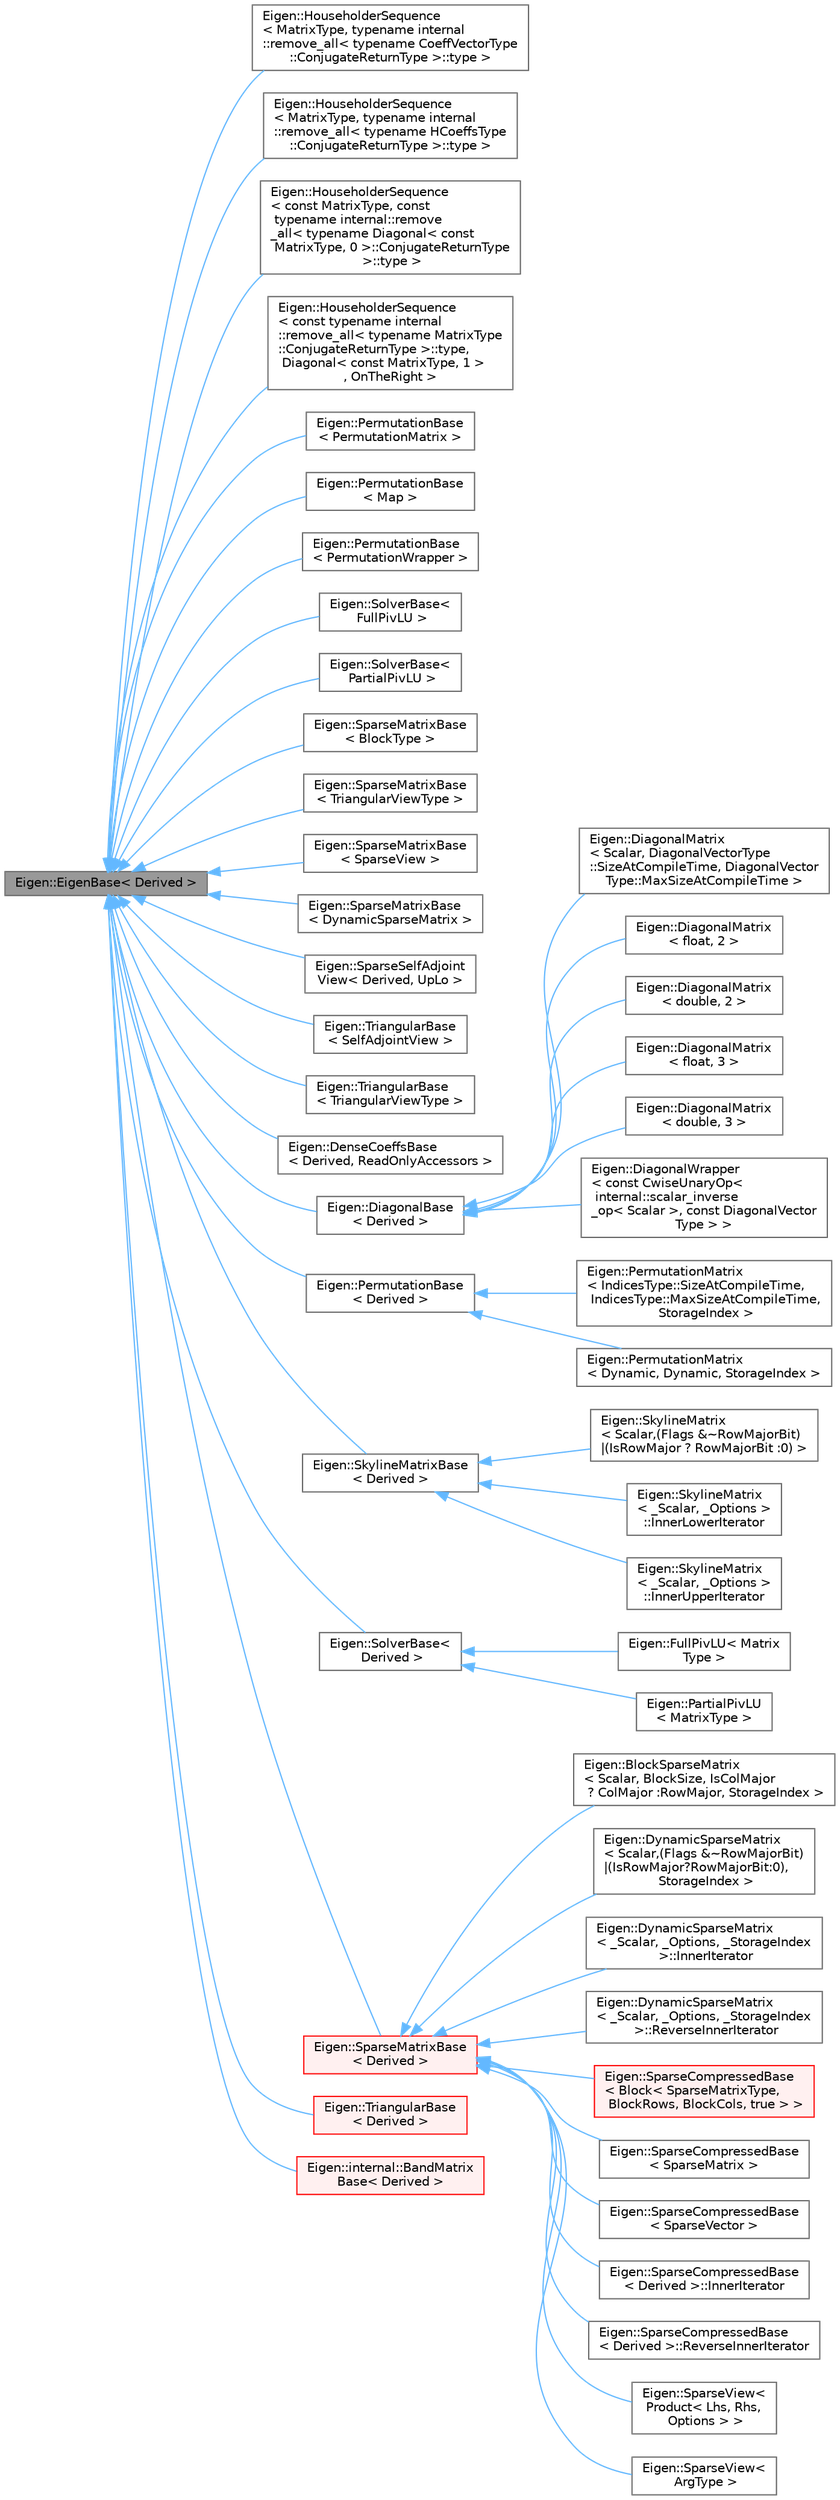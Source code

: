 digraph "Eigen::EigenBase&lt; Derived &gt;"
{
 // LATEX_PDF_SIZE
  bgcolor="transparent";
  edge [fontname=Helvetica,fontsize=10,labelfontname=Helvetica,labelfontsize=10];
  node [fontname=Helvetica,fontsize=10,shape=box,height=0.2,width=0.4];
  rankdir="LR";
  Node1 [id="Node000001",label="Eigen::EigenBase\< Derived \>",height=0.2,width=0.4,color="gray40", fillcolor="grey60", style="filled", fontcolor="black",tooltip=" "];
  Node1 -> Node2 [id="edge1_Node000001_Node000002",dir="back",color="steelblue1",style="solid",tooltip=" "];
  Node2 [id="Node000002",label="Eigen::HouseholderSequence\l\< MatrixType, typename internal\l::remove_all\< typename CoeffVectorType\l::ConjugateReturnType \>::type \>",height=0.2,width=0.4,color="gray40", fillcolor="white", style="filled",URL="$class_eigen_1_1_householder_sequence.html",tooltip=" "];
  Node1 -> Node3 [id="edge2_Node000001_Node000003",dir="back",color="steelblue1",style="solid",tooltip=" "];
  Node3 [id="Node000003",label="Eigen::HouseholderSequence\l\< MatrixType, typename internal\l::remove_all\< typename HCoeffsType\l::ConjugateReturnType \>::type \>",height=0.2,width=0.4,color="gray40", fillcolor="white", style="filled",URL="$class_eigen_1_1_householder_sequence.html",tooltip=" "];
  Node1 -> Node4 [id="edge3_Node000001_Node000004",dir="back",color="steelblue1",style="solid",tooltip=" "];
  Node4 [id="Node000004",label="Eigen::HouseholderSequence\l\< const MatrixType, const\l typename internal::remove\l_all\< typename Diagonal\< const\l MatrixType, 0 \>::ConjugateReturnType\l \>::type \>",height=0.2,width=0.4,color="gray40", fillcolor="white", style="filled",URL="$class_eigen_1_1_householder_sequence.html",tooltip=" "];
  Node1 -> Node5 [id="edge4_Node000001_Node000005",dir="back",color="steelblue1",style="solid",tooltip=" "];
  Node5 [id="Node000005",label="Eigen::HouseholderSequence\l\< const typename internal\l::remove_all\< typename MatrixType\l::ConjugateReturnType \>::type,\l Diagonal\< const MatrixType, 1 \>\l, OnTheRight \>",height=0.2,width=0.4,color="gray40", fillcolor="white", style="filled",URL="$class_eigen_1_1_householder_sequence.html",tooltip=" "];
  Node1 -> Node6 [id="edge5_Node000001_Node000006",dir="back",color="steelblue1",style="solid",tooltip=" "];
  Node6 [id="Node000006",label="Eigen::PermutationBase\l\< PermutationMatrix \>",height=0.2,width=0.4,color="gray40", fillcolor="white", style="filled",URL="$class_eigen_1_1_permutation_base.html",tooltip=" "];
  Node1 -> Node7 [id="edge6_Node000001_Node000007",dir="back",color="steelblue1",style="solid",tooltip=" "];
  Node7 [id="Node000007",label="Eigen::PermutationBase\l\< Map \>",height=0.2,width=0.4,color="gray40", fillcolor="white", style="filled",URL="$class_eigen_1_1_permutation_base.html",tooltip=" "];
  Node1 -> Node8 [id="edge7_Node000001_Node000008",dir="back",color="steelblue1",style="solid",tooltip=" "];
  Node8 [id="Node000008",label="Eigen::PermutationBase\l\< PermutationWrapper \>",height=0.2,width=0.4,color="gray40", fillcolor="white", style="filled",URL="$class_eigen_1_1_permutation_base.html",tooltip=" "];
  Node1 -> Node9 [id="edge8_Node000001_Node000009",dir="back",color="steelblue1",style="solid",tooltip=" "];
  Node9 [id="Node000009",label="Eigen::SolverBase\<\l FullPivLU \>",height=0.2,width=0.4,color="gray40", fillcolor="white", style="filled",URL="$class_eigen_1_1_solver_base.html",tooltip=" "];
  Node1 -> Node10 [id="edge9_Node000001_Node000010",dir="back",color="steelblue1",style="solid",tooltip=" "];
  Node10 [id="Node000010",label="Eigen::SolverBase\<\l PartialPivLU \>",height=0.2,width=0.4,color="gray40", fillcolor="white", style="filled",URL="$class_eigen_1_1_solver_base.html",tooltip=" "];
  Node1 -> Node11 [id="edge10_Node000001_Node000011",dir="back",color="steelblue1",style="solid",tooltip=" "];
  Node11 [id="Node000011",label="Eigen::SparseMatrixBase\l\< BlockType \>",height=0.2,width=0.4,color="gray40", fillcolor="white", style="filled",URL="$class_eigen_1_1_sparse_matrix_base.html",tooltip=" "];
  Node1 -> Node12 [id="edge11_Node000001_Node000012",dir="back",color="steelblue1",style="solid",tooltip=" "];
  Node12 [id="Node000012",label="Eigen::SparseMatrixBase\l\< TriangularViewType \>",height=0.2,width=0.4,color="gray40", fillcolor="white", style="filled",URL="$class_eigen_1_1_sparse_matrix_base.html",tooltip=" "];
  Node1 -> Node13 [id="edge12_Node000001_Node000013",dir="back",color="steelblue1",style="solid",tooltip=" "];
  Node13 [id="Node000013",label="Eigen::SparseMatrixBase\l\< SparseView \>",height=0.2,width=0.4,color="gray40", fillcolor="white", style="filled",URL="$class_eigen_1_1_sparse_matrix_base.html",tooltip=" "];
  Node1 -> Node14 [id="edge13_Node000001_Node000014",dir="back",color="steelblue1",style="solid",tooltip=" "];
  Node14 [id="Node000014",label="Eigen::SparseMatrixBase\l\< DynamicSparseMatrix \>",height=0.2,width=0.4,color="gray40", fillcolor="white", style="filled",URL="$class_eigen_1_1_sparse_matrix_base.html",tooltip=" "];
  Node1 -> Node15 [id="edge14_Node000001_Node000015",dir="back",color="steelblue1",style="solid",tooltip=" "];
  Node15 [id="Node000015",label="Eigen::SparseSelfAdjoint\lView\< Derived, UpLo \>",height=0.2,width=0.4,color="gray40", fillcolor="white", style="filled",URL="$class_eigen_1_1_sparse_self_adjoint_view.html",tooltip=" "];
  Node1 -> Node16 [id="edge15_Node000001_Node000016",dir="back",color="steelblue1",style="solid",tooltip=" "];
  Node16 [id="Node000016",label="Eigen::TriangularBase\l\< SelfAdjointView \>",height=0.2,width=0.4,color="gray40", fillcolor="white", style="filled",URL="$class_eigen_1_1_triangular_base.html",tooltip=" "];
  Node1 -> Node17 [id="edge16_Node000001_Node000017",dir="back",color="steelblue1",style="solid",tooltip=" "];
  Node17 [id="Node000017",label="Eigen::TriangularBase\l\< TriangularViewType \>",height=0.2,width=0.4,color="gray40", fillcolor="white", style="filled",URL="$class_eigen_1_1_triangular_base.html",tooltip=" "];
  Node1 -> Node18 [id="edge17_Node000001_Node000018",dir="back",color="steelblue1",style="solid",tooltip=" "];
  Node18 [id="Node000018",label="Eigen::DenseCoeffsBase\l\< Derived, ReadOnlyAccessors \>",height=0.2,width=0.4,color="gray40", fillcolor="white", style="filled",tooltip=" "];
  Node1 -> Node19 [id="edge18_Node000001_Node000019",dir="back",color="steelblue1",style="solid",tooltip=" "];
  Node19 [id="Node000019",label="Eigen::DiagonalBase\l\< Derived \>",height=0.2,width=0.4,color="gray40", fillcolor="white", style="filled",URL="$class_eigen_1_1_diagonal_base.html",tooltip=" "];
  Node19 -> Node20 [id="edge19_Node000019_Node000020",dir="back",color="steelblue1",style="solid",tooltip=" "];
  Node20 [id="Node000020",label="Eigen::DiagonalMatrix\l\< Scalar, DiagonalVectorType\l::SizeAtCompileTime, DiagonalVector\lType::MaxSizeAtCompileTime \>",height=0.2,width=0.4,color="gray40", fillcolor="white", style="filled",URL="$class_eigen_1_1_diagonal_matrix.html",tooltip=" "];
  Node19 -> Node21 [id="edge20_Node000019_Node000021",dir="back",color="steelblue1",style="solid",tooltip=" "];
  Node21 [id="Node000021",label="Eigen::DiagonalMatrix\l\< float, 2 \>",height=0.2,width=0.4,color="gray40", fillcolor="white", style="filled",URL="$class_eigen_1_1_diagonal_matrix.html",tooltip=" "];
  Node19 -> Node22 [id="edge21_Node000019_Node000022",dir="back",color="steelblue1",style="solid",tooltip=" "];
  Node22 [id="Node000022",label="Eigen::DiagonalMatrix\l\< double, 2 \>",height=0.2,width=0.4,color="gray40", fillcolor="white", style="filled",URL="$class_eigen_1_1_diagonal_matrix.html",tooltip=" "];
  Node19 -> Node23 [id="edge22_Node000019_Node000023",dir="back",color="steelblue1",style="solid",tooltip=" "];
  Node23 [id="Node000023",label="Eigen::DiagonalMatrix\l\< float, 3 \>",height=0.2,width=0.4,color="gray40", fillcolor="white", style="filled",URL="$class_eigen_1_1_diagonal_matrix.html",tooltip=" "];
  Node19 -> Node24 [id="edge23_Node000019_Node000024",dir="back",color="steelblue1",style="solid",tooltip=" "];
  Node24 [id="Node000024",label="Eigen::DiagonalMatrix\l\< double, 3 \>",height=0.2,width=0.4,color="gray40", fillcolor="white", style="filled",URL="$class_eigen_1_1_diagonal_matrix.html",tooltip=" "];
  Node19 -> Node25 [id="edge24_Node000019_Node000025",dir="back",color="steelblue1",style="solid",tooltip=" "];
  Node25 [id="Node000025",label="Eigen::DiagonalWrapper\l\< const CwiseUnaryOp\<\l internal::scalar_inverse\l_op\< Scalar \>, const DiagonalVector\lType \> \>",height=0.2,width=0.4,color="gray40", fillcolor="white", style="filled",URL="$class_eigen_1_1_diagonal_wrapper.html",tooltip=" "];
  Node1 -> Node26 [id="edge25_Node000001_Node000026",dir="back",color="steelblue1",style="solid",tooltip=" "];
  Node26 [id="Node000026",label="Eigen::PermutationBase\l\< Derived \>",height=0.2,width=0.4,color="gray40", fillcolor="white", style="filled",URL="$class_eigen_1_1_permutation_base.html",tooltip="Base class for permutations"];
  Node26 -> Node27 [id="edge26_Node000026_Node000027",dir="back",color="steelblue1",style="solid",tooltip=" "];
  Node27 [id="Node000027",label="Eigen::PermutationMatrix\l\< IndicesType::SizeAtCompileTime,\l IndicesType::MaxSizeAtCompileTime,\l StorageIndex \>",height=0.2,width=0.4,color="gray40", fillcolor="white", style="filled",URL="$class_eigen_1_1_permutation_matrix.html",tooltip=" "];
  Node26 -> Node28 [id="edge27_Node000026_Node000028",dir="back",color="steelblue1",style="solid",tooltip=" "];
  Node28 [id="Node000028",label="Eigen::PermutationMatrix\l\< Dynamic, Dynamic, StorageIndex \>",height=0.2,width=0.4,color="gray40", fillcolor="white", style="filled",URL="$class_eigen_1_1_permutation_matrix.html",tooltip=" "];
  Node1 -> Node29 [id="edge28_Node000001_Node000029",dir="back",color="steelblue1",style="solid",tooltip=" "];
  Node29 [id="Node000029",label="Eigen::SkylineMatrixBase\l\< Derived \>",height=0.2,width=0.4,color="gray40", fillcolor="white", style="filled",URL="$class_eigen_1_1_skyline_matrix_base.html",tooltip="Base class of any skyline matrices or skyline expressions"];
  Node29 -> Node30 [id="edge29_Node000029_Node000030",dir="back",color="steelblue1",style="solid",tooltip=" "];
  Node30 [id="Node000030",label="Eigen::SkylineMatrix\l\< Scalar,(Flags &~RowMajorBit)\l\|(IsRowMajor ? RowMajorBit :0) \>",height=0.2,width=0.4,color="gray40", fillcolor="white", style="filled",URL="$class_eigen_1_1_skyline_matrix.html",tooltip=" "];
  Node29 -> Node31 [id="edge30_Node000029_Node000031",dir="back",color="steelblue1",style="solid",tooltip=" "];
  Node31 [id="Node000031",label="Eigen::SkylineMatrix\l\< _Scalar, _Options \>\l::InnerLowerIterator",height=0.2,width=0.4,color="gray40", fillcolor="white", style="filled",URL="$class_eigen_1_1_skyline_matrix_1_1_inner_lower_iterator.html",tooltip=" "];
  Node29 -> Node32 [id="edge31_Node000029_Node000032",dir="back",color="steelblue1",style="solid",tooltip=" "];
  Node32 [id="Node000032",label="Eigen::SkylineMatrix\l\< _Scalar, _Options \>\l::InnerUpperIterator",height=0.2,width=0.4,color="gray40", fillcolor="white", style="filled",URL="$class_eigen_1_1_skyline_matrix_1_1_inner_upper_iterator.html",tooltip=" "];
  Node1 -> Node33 [id="edge32_Node000001_Node000033",dir="back",color="steelblue1",style="solid",tooltip=" "];
  Node33 [id="Node000033",label="Eigen::SolverBase\<\l Derived \>",height=0.2,width=0.4,color="gray40", fillcolor="white", style="filled",URL="$class_eigen_1_1_solver_base.html",tooltip="A base class for matrix decomposition and solvers"];
  Node33 -> Node34 [id="edge33_Node000033_Node000034",dir="back",color="steelblue1",style="solid",tooltip=" "];
  Node34 [id="Node000034",label="Eigen::FullPivLU\< Matrix\lType \>",height=0.2,width=0.4,color="gray40", fillcolor="white", style="filled",URL="$class_eigen_1_1_full_piv_l_u.html",tooltip=" "];
  Node33 -> Node35 [id="edge34_Node000033_Node000035",dir="back",color="steelblue1",style="solid",tooltip=" "];
  Node35 [id="Node000035",label="Eigen::PartialPivLU\l\< MatrixType \>",height=0.2,width=0.4,color="gray40", fillcolor="white", style="filled",URL="$class_eigen_1_1_partial_piv_l_u.html",tooltip=" "];
  Node1 -> Node36 [id="edge35_Node000001_Node000036",dir="back",color="steelblue1",style="solid",tooltip=" "];
  Node36 [id="Node000036",label="Eigen::SparseMatrixBase\l\< Derived \>",height=0.2,width=0.4,color="red", fillcolor="#FFF0F0", style="filled",URL="$class_eigen_1_1_sparse_matrix_base.html",tooltip="Base class of any sparse matrices or sparse expressions"];
  Node36 -> Node37 [id="edge36_Node000036_Node000037",dir="back",color="steelblue1",style="solid",tooltip=" "];
  Node37 [id="Node000037",label="Eigen::BlockSparseMatrix\l\< Scalar, BlockSize, IsColMajor\l ? ColMajor :RowMajor, StorageIndex \>",height=0.2,width=0.4,color="gray40", fillcolor="white", style="filled",URL="$class_eigen_1_1_block_sparse_matrix.html",tooltip=" "];
  Node36 -> Node38 [id="edge37_Node000036_Node000038",dir="back",color="steelblue1",style="solid",tooltip=" "];
  Node38 [id="Node000038",label="Eigen::DynamicSparseMatrix\l\< Scalar,(Flags &~RowMajorBit)\l\|(IsRowMajor?RowMajorBit:0),\l StorageIndex \>",height=0.2,width=0.4,color="gray40", fillcolor="white", style="filled",URL="$class_eigen_1_1_dynamic_sparse_matrix.html",tooltip=" "];
  Node36 -> Node39 [id="edge38_Node000036_Node000039",dir="back",color="steelblue1",style="solid",tooltip=" "];
  Node39 [id="Node000039",label="Eigen::DynamicSparseMatrix\l\< _Scalar, _Options, _StorageIndex\l \>::InnerIterator",height=0.2,width=0.4,color="gray40", fillcolor="white", style="filled",URL="$class_eigen_1_1_dynamic_sparse_matrix_1_1_inner_iterator.html",tooltip=" "];
  Node36 -> Node40 [id="edge39_Node000036_Node000040",dir="back",color="steelblue1",style="solid",tooltip=" "];
  Node40 [id="Node000040",label="Eigen::DynamicSparseMatrix\l\< _Scalar, _Options, _StorageIndex\l \>::ReverseInnerIterator",height=0.2,width=0.4,color="gray40", fillcolor="white", style="filled",URL="$class_eigen_1_1_dynamic_sparse_matrix_1_1_reverse_inner_iterator.html",tooltip=" "];
  Node36 -> Node41 [id="edge40_Node000036_Node000041",dir="back",color="steelblue1",style="solid",tooltip=" "];
  Node41 [id="Node000041",label="Eigen::SparseCompressedBase\l\< Block\< SparseMatrixType,\l BlockRows, BlockCols, true \> \>",height=0.2,width=0.4,color="red", fillcolor="#FFF0F0", style="filled",URL="$class_eigen_1_1_sparse_compressed_base.html",tooltip=" "];
  Node36 -> Node43 [id="edge41_Node000036_Node000043",dir="back",color="steelblue1",style="solid",tooltip=" "];
  Node43 [id="Node000043",label="Eigen::SparseCompressedBase\l\< SparseMatrix \>",height=0.2,width=0.4,color="gray40", fillcolor="white", style="filled",URL="$class_eigen_1_1_sparse_compressed_base.html",tooltip=" "];
  Node36 -> Node44 [id="edge42_Node000036_Node000044",dir="back",color="steelblue1",style="solid",tooltip=" "];
  Node44 [id="Node000044",label="Eigen::SparseCompressedBase\l\< SparseVector \>",height=0.2,width=0.4,color="gray40", fillcolor="white", style="filled",URL="$class_eigen_1_1_sparse_compressed_base.html",tooltip=" "];
  Node36 -> Node45 [id="edge43_Node000036_Node000045",dir="back",color="steelblue1",style="solid",tooltip=" "];
  Node45 [id="Node000045",label="Eigen::SparseCompressedBase\l\< Derived \>::InnerIterator",height=0.2,width=0.4,color="gray40", fillcolor="white", style="filled",URL="$class_eigen_1_1_sparse_compressed_base_1_1_inner_iterator.html",tooltip=" "];
  Node36 -> Node46 [id="edge44_Node000036_Node000046",dir="back",color="steelblue1",style="solid",tooltip=" "];
  Node46 [id="Node000046",label="Eigen::SparseCompressedBase\l\< Derived \>::ReverseInnerIterator",height=0.2,width=0.4,color="gray40", fillcolor="white", style="filled",URL="$class_eigen_1_1_sparse_compressed_base_1_1_reverse_inner_iterator.html",tooltip=" "];
  Node36 -> Node47 [id="edge45_Node000036_Node000047",dir="back",color="steelblue1",style="solid",tooltip=" "];
  Node47 [id="Node000047",label="Eigen::SparseView\<\l Product\< Lhs, Rhs,\l Options \> \>",height=0.2,width=0.4,color="gray40", fillcolor="white", style="filled",URL="$class_eigen_1_1_sparse_view.html",tooltip=" "];
  Node36 -> Node48 [id="edge46_Node000036_Node000048",dir="back",color="steelblue1",style="solid",tooltip=" "];
  Node48 [id="Node000048",label="Eigen::SparseView\<\l ArgType \>",height=0.2,width=0.4,color="gray40", fillcolor="white", style="filled",URL="$class_eigen_1_1_sparse_view.html",tooltip=" "];
  Node1 -> Node68 [id="edge47_Node000001_Node000068",dir="back",color="steelblue1",style="solid",tooltip=" "];
  Node68 [id="Node000068",label="Eigen::TriangularBase\l\< Derived \>",height=0.2,width=0.4,color="red", fillcolor="#FFF0F0", style="filled",URL="$class_eigen_1_1_triangular_base.html",tooltip="Base class for triangular part in a matrix"];
  Node1 -> Node74 [id="edge48_Node000001_Node000074",dir="back",color="steelblue1",style="solid",tooltip=" "];
  Node74 [id="Node000074",label="Eigen::internal::BandMatrix\lBase\< Derived \>",height=0.2,width=0.4,color="red", fillcolor="#FFF0F0", style="filled",URL="$class_eigen_1_1internal_1_1_band_matrix_base.html",tooltip=" "];
}

